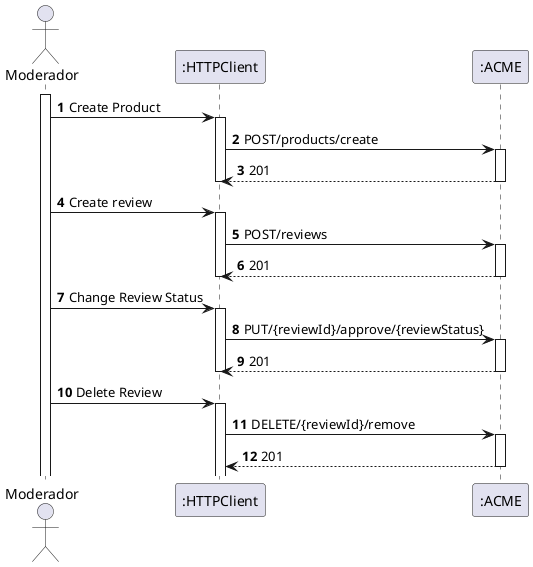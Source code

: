 @startuml
'https://plantuml.com/sequence-diagram'

autoactivate on
autonumber

actor "Moderador" as User
participant ":HTTPClient" as http
participant ":ACME" as acme

activate User

User -> http: Create Product
http -> acme: POST/products/create
acme --> http: 201
deactivate http
User -> http: Create review
http -> acme: POST/reviews
acme --> http: 201
deactivate http
User -> http: Change Review Status
http -> acme: PUT/{reviewId}/approve/{reviewStatus}
acme --> http: 201
deactivate http
User -> http: Delete Review
http -> acme: DELETE/{reviewId}/remove
acme --> http: 201
@enduml